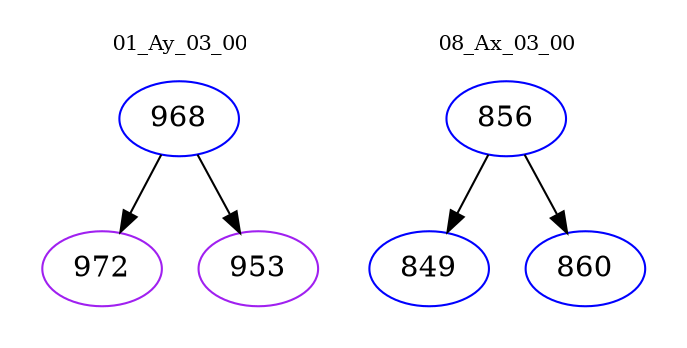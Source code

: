 digraph{
subgraph cluster_0 {
color = white
label = "01_Ay_03_00";
fontsize=10;
T0_968 [label="968", color="blue"]
T0_968 -> T0_972 [color="black"]
T0_972 [label="972", color="purple"]
T0_968 -> T0_953 [color="black"]
T0_953 [label="953", color="purple"]
}
subgraph cluster_1 {
color = white
label = "08_Ax_03_00";
fontsize=10;
T1_856 [label="856", color="blue"]
T1_856 -> T1_849 [color="black"]
T1_849 [label="849", color="blue"]
T1_856 -> T1_860 [color="black"]
T1_860 [label="860", color="blue"]
}
}
